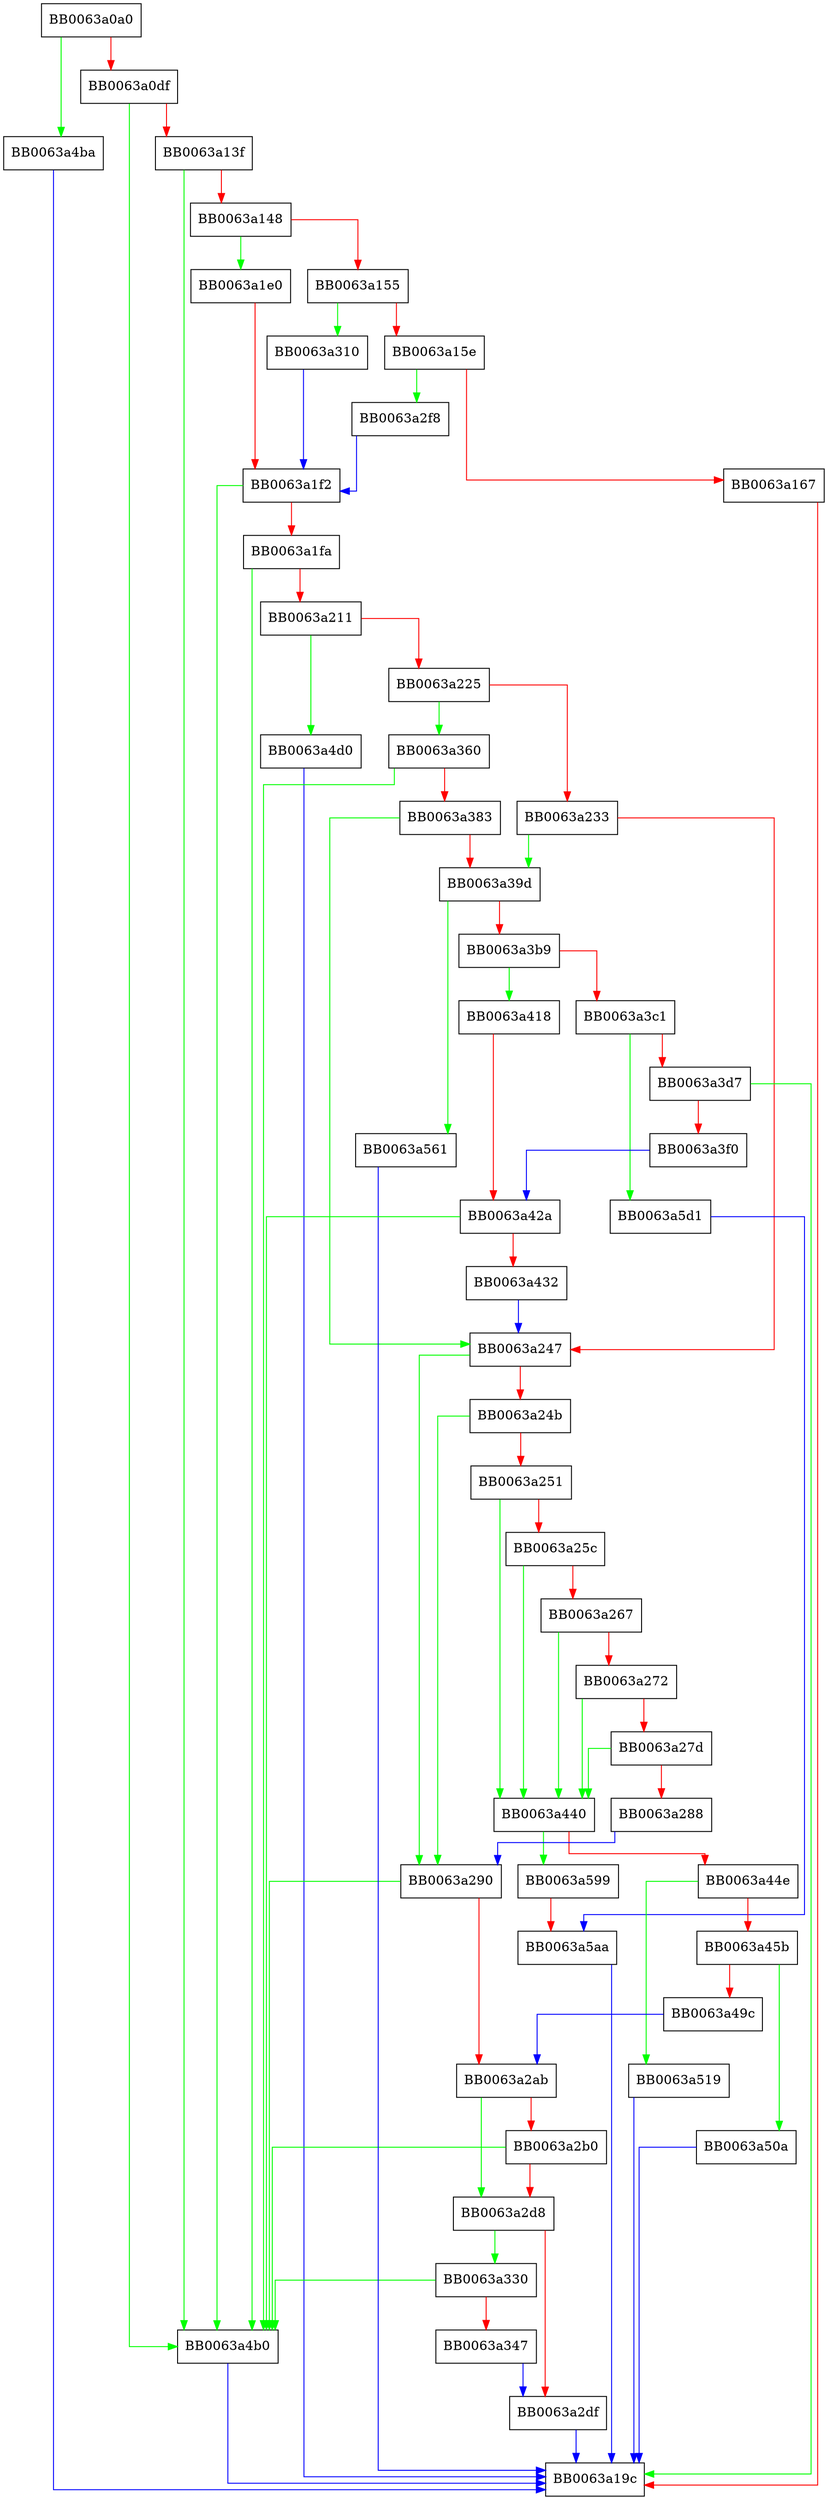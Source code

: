 digraph rsa_ossl_private_encrypt {
  node [shape="box"];
  graph [splines=ortho];
  BB0063a0a0 -> BB0063a4ba [color="green"];
  BB0063a0a0 -> BB0063a0df [color="red"];
  BB0063a0df -> BB0063a4b0 [color="green"];
  BB0063a0df -> BB0063a13f [color="red"];
  BB0063a13f -> BB0063a4b0 [color="green"];
  BB0063a13f -> BB0063a148 [color="red"];
  BB0063a148 -> BB0063a1e0 [color="green"];
  BB0063a148 -> BB0063a155 [color="red"];
  BB0063a155 -> BB0063a310 [color="green"];
  BB0063a155 -> BB0063a15e [color="red"];
  BB0063a15e -> BB0063a2f8 [color="green"];
  BB0063a15e -> BB0063a167 [color="red"];
  BB0063a167 -> BB0063a19c [color="red"];
  BB0063a1e0 -> BB0063a1f2 [color="red"];
  BB0063a1f2 -> BB0063a4b0 [color="green"];
  BB0063a1f2 -> BB0063a1fa [color="red"];
  BB0063a1fa -> BB0063a4b0 [color="green"];
  BB0063a1fa -> BB0063a211 [color="red"];
  BB0063a211 -> BB0063a4d0 [color="green"];
  BB0063a211 -> BB0063a225 [color="red"];
  BB0063a225 -> BB0063a360 [color="green"];
  BB0063a225 -> BB0063a233 [color="red"];
  BB0063a233 -> BB0063a39d [color="green"];
  BB0063a233 -> BB0063a247 [color="red"];
  BB0063a247 -> BB0063a290 [color="green"];
  BB0063a247 -> BB0063a24b [color="red"];
  BB0063a24b -> BB0063a290 [color="green"];
  BB0063a24b -> BB0063a251 [color="red"];
  BB0063a251 -> BB0063a440 [color="green"];
  BB0063a251 -> BB0063a25c [color="red"];
  BB0063a25c -> BB0063a440 [color="green"];
  BB0063a25c -> BB0063a267 [color="red"];
  BB0063a267 -> BB0063a440 [color="green"];
  BB0063a267 -> BB0063a272 [color="red"];
  BB0063a272 -> BB0063a440 [color="green"];
  BB0063a272 -> BB0063a27d [color="red"];
  BB0063a27d -> BB0063a440 [color="green"];
  BB0063a27d -> BB0063a288 [color="red"];
  BB0063a288 -> BB0063a290 [color="blue"];
  BB0063a290 -> BB0063a4b0 [color="green"];
  BB0063a290 -> BB0063a2ab [color="red"];
  BB0063a2ab -> BB0063a2d8 [color="green"];
  BB0063a2ab -> BB0063a2b0 [color="red"];
  BB0063a2b0 -> BB0063a4b0 [color="green"];
  BB0063a2b0 -> BB0063a2d8 [color="red"];
  BB0063a2d8 -> BB0063a330 [color="green"];
  BB0063a2d8 -> BB0063a2df [color="red"];
  BB0063a2df -> BB0063a19c [color="blue"];
  BB0063a2f8 -> BB0063a1f2 [color="blue"];
  BB0063a310 -> BB0063a1f2 [color="blue"];
  BB0063a330 -> BB0063a4b0 [color="green"];
  BB0063a330 -> BB0063a347 [color="red"];
  BB0063a347 -> BB0063a2df [color="blue"];
  BB0063a360 -> BB0063a4b0 [color="green"];
  BB0063a360 -> BB0063a383 [color="red"];
  BB0063a383 -> BB0063a247 [color="green"];
  BB0063a383 -> BB0063a39d [color="red"];
  BB0063a39d -> BB0063a561 [color="green"];
  BB0063a39d -> BB0063a3b9 [color="red"];
  BB0063a3b9 -> BB0063a418 [color="green"];
  BB0063a3b9 -> BB0063a3c1 [color="red"];
  BB0063a3c1 -> BB0063a5d1 [color="green"];
  BB0063a3c1 -> BB0063a3d7 [color="red"];
  BB0063a3d7 -> BB0063a19c [color="green"];
  BB0063a3d7 -> BB0063a3f0 [color="red"];
  BB0063a3f0 -> BB0063a42a [color="blue"];
  BB0063a418 -> BB0063a42a [color="red"];
  BB0063a42a -> BB0063a4b0 [color="green"];
  BB0063a42a -> BB0063a432 [color="red"];
  BB0063a432 -> BB0063a247 [color="blue"];
  BB0063a440 -> BB0063a599 [color="green"];
  BB0063a440 -> BB0063a44e [color="red"];
  BB0063a44e -> BB0063a519 [color="green"];
  BB0063a44e -> BB0063a45b [color="red"];
  BB0063a45b -> BB0063a50a [color="green"];
  BB0063a45b -> BB0063a49c [color="red"];
  BB0063a49c -> BB0063a2ab [color="blue"];
  BB0063a4b0 -> BB0063a19c [color="blue"];
  BB0063a4ba -> BB0063a19c [color="blue"];
  BB0063a4d0 -> BB0063a19c [color="blue"];
  BB0063a50a -> BB0063a19c [color="blue"];
  BB0063a519 -> BB0063a19c [color="blue"];
  BB0063a561 -> BB0063a19c [color="blue"];
  BB0063a599 -> BB0063a5aa [color="red"];
  BB0063a5aa -> BB0063a19c [color="blue"];
  BB0063a5d1 -> BB0063a5aa [color="blue"];
}